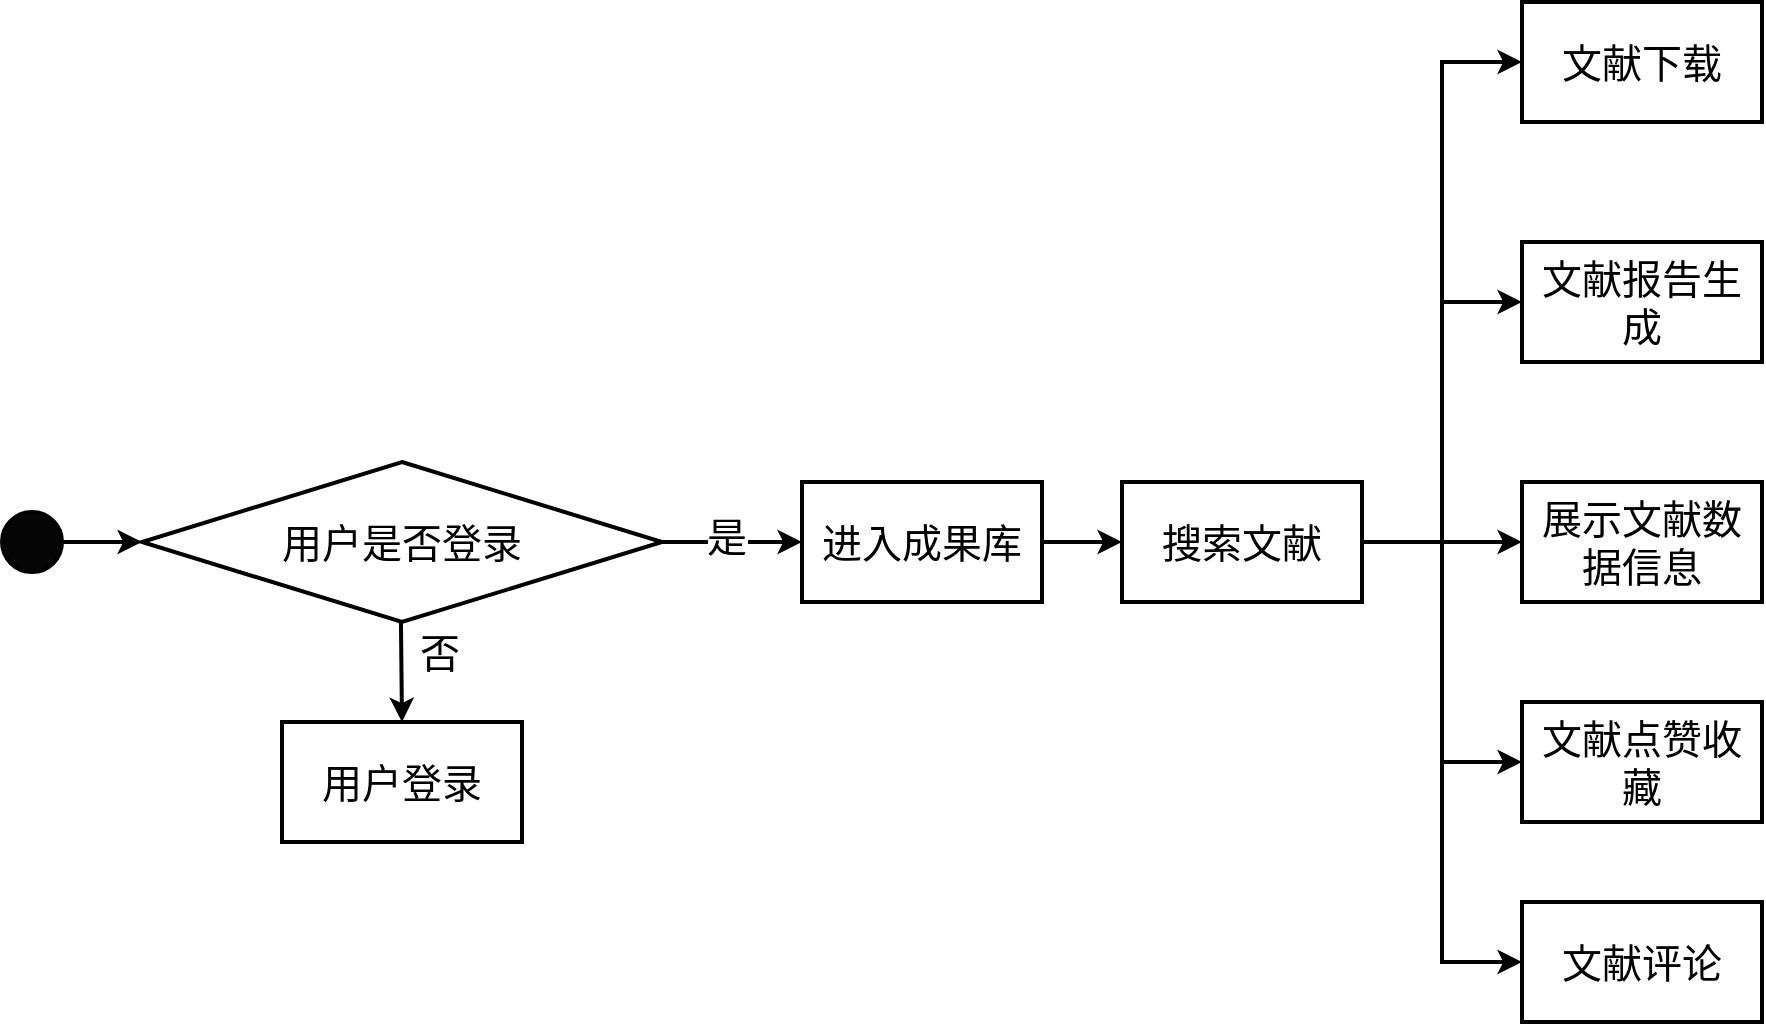 <mxfile version="24.1.0" type="github">
  <diagram id="6a731a19-8d31-9384-78a2-239565b7b9f0" name="Page-1">
    <mxGraphModel dx="1351" dy="961" grid="1" gridSize="10" guides="1" tooltips="1" connect="1" arrows="1" fold="1" page="1" pageScale="1" pageWidth="1169" pageHeight="827" background="none" math="0" shadow="0">
      <root>
        <mxCell id="0" />
        <mxCell id="1" parent="0" />
        <mxCell id="Czdzf8e4lVpKLZLVUdao-55" value="" style="ellipse;whiteSpace=wrap;html=1;aspect=fixed;fillColor=#050505;strokeWidth=2;fontSize=20;" parent="1" vertex="1">
          <mxGeometry x="20" y="405" width="30" height="30" as="geometry" />
        </mxCell>
        <mxCell id="DPX-u-iokIQotS6Z7NxS-8" style="edgeStyle=orthogonalEdgeStyle;rounded=0;orthogonalLoop=1;jettySize=auto;html=1;exitX=1;exitY=0.5;exitDx=0;exitDy=0;entryX=0;entryY=0.5;entryDx=0;entryDy=0;strokeWidth=2;fontSize=20;" edge="1" parent="1" source="Czdzf8e4lVpKLZLVUdao-56" target="DPX-u-iokIQotS6Z7NxS-1">
          <mxGeometry relative="1" as="geometry" />
        </mxCell>
        <mxCell id="DPX-u-iokIQotS6Z7NxS-15" value="&lt;font style=&quot;font-size: 20px;&quot;&gt;是&lt;/font&gt;" style="edgeLabel;html=1;align=center;verticalAlign=middle;resizable=0;points=[];" vertex="1" connectable="0" parent="DPX-u-iokIQotS6Z7NxS-8">
          <mxGeometry x="-0.076" y="3" relative="1" as="geometry">
            <mxPoint x="-1" as="offset" />
          </mxGeometry>
        </mxCell>
        <mxCell id="Czdzf8e4lVpKLZLVUdao-56" value="&lt;font style=&quot;font-size: 20px;&quot;&gt;用户是否登录&lt;/font&gt;" style="rhombus;whiteSpace=wrap;html=1;strokeWidth=2;fontSize=20;" parent="1" vertex="1">
          <mxGeometry x="90" y="380" width="260" height="80" as="geometry" />
        </mxCell>
        <mxCell id="Czdzf8e4lVpKLZLVUdao-57" value="" style="group;strokeWidth=2;fontSize=20;" parent="1" vertex="1" connectable="0">
          <mxGeometry x="160" y="510" width="120" height="60" as="geometry" />
        </mxCell>
        <mxCell id="Czdzf8e4lVpKLZLVUdao-58" value="&lt;font style=&quot;font-size: 20px;&quot;&gt;用户登录&lt;/font&gt;" style="rounded=0;whiteSpace=wrap;html=1;strokeWidth=2;fontSize=20;" parent="Czdzf8e4lVpKLZLVUdao-57" vertex="1">
          <mxGeometry width="120" height="60" as="geometry" />
        </mxCell>
        <mxCell id="Czdzf8e4lVpKLZLVUdao-59" value="" style="endArrow=classic;html=1;rounded=0;entryX=0.5;entryY=0;entryDx=0;entryDy=0;strokeWidth=2;fontSize=20;" parent="1" target="Czdzf8e4lVpKLZLVUdao-58" edge="1">
          <mxGeometry width="50" height="50" relative="1" as="geometry">
            <mxPoint x="219.47" y="460" as="sourcePoint" />
            <mxPoint x="559.47" y="620" as="targetPoint" />
          </mxGeometry>
        </mxCell>
        <mxCell id="Czdzf8e4lVpKLZLVUdao-60" value="&lt;font style=&quot;font-size: 20px;&quot;&gt;否&lt;/font&gt;" style="text;html=1;align=center;verticalAlign=middle;whiteSpace=wrap;rounded=0;strokeWidth=2;fontSize=20;" parent="1" vertex="1">
          <mxGeometry x="209.47" y="460" width="60" height="30" as="geometry" />
        </mxCell>
        <mxCell id="Czdzf8e4lVpKLZLVUdao-61" value="" style="endArrow=classic;html=1;rounded=0;exitX=1;exitY=0.5;exitDx=0;exitDy=0;entryX=0;entryY=0.5;entryDx=0;entryDy=0;strokeWidth=2;fontSize=20;" parent="1" source="Czdzf8e4lVpKLZLVUdao-55" target="Czdzf8e4lVpKLZLVUdao-56" edge="1">
          <mxGeometry width="50" height="50" relative="1" as="geometry">
            <mxPoint x="360" y="570" as="sourcePoint" />
            <mxPoint x="410" y="520" as="targetPoint" />
          </mxGeometry>
        </mxCell>
        <mxCell id="DPX-u-iokIQotS6Z7NxS-9" style="edgeStyle=orthogonalEdgeStyle;rounded=0;orthogonalLoop=1;jettySize=auto;html=1;exitX=1;exitY=0.5;exitDx=0;exitDy=0;entryX=0;entryY=0.5;entryDx=0;entryDy=0;strokeWidth=2;fontSize=20;" edge="1" parent="1" source="DPX-u-iokIQotS6Z7NxS-1" target="DPX-u-iokIQotS6Z7NxS-3">
          <mxGeometry relative="1" as="geometry" />
        </mxCell>
        <mxCell id="DPX-u-iokIQotS6Z7NxS-1" value="进入成果库" style="rounded=0;whiteSpace=wrap;html=1;strokeWidth=2;fontSize=20;" vertex="1" parent="1">
          <mxGeometry x="420" y="390" width="120" height="60" as="geometry" />
        </mxCell>
        <mxCell id="DPX-u-iokIQotS6Z7NxS-2" value="展示文献数据信息" style="rounded=0;whiteSpace=wrap;html=1;strokeWidth=2;fontSize=20;" vertex="1" parent="1">
          <mxGeometry x="780" y="390" width="120" height="60" as="geometry" />
        </mxCell>
        <mxCell id="DPX-u-iokIQotS6Z7NxS-10" style="edgeStyle=orthogonalEdgeStyle;rounded=0;orthogonalLoop=1;jettySize=auto;html=1;exitX=1;exitY=0.5;exitDx=0;exitDy=0;entryX=0;entryY=0.5;entryDx=0;entryDy=0;strokeWidth=2;fontSize=20;" edge="1" parent="1" source="DPX-u-iokIQotS6Z7NxS-3" target="DPX-u-iokIQotS6Z7NxS-2">
          <mxGeometry relative="1" as="geometry" />
        </mxCell>
        <mxCell id="DPX-u-iokIQotS6Z7NxS-11" style="edgeStyle=orthogonalEdgeStyle;rounded=0;orthogonalLoop=1;jettySize=auto;html=1;exitX=1;exitY=0.5;exitDx=0;exitDy=0;entryX=0;entryY=0.5;entryDx=0;entryDy=0;strokeWidth=2;fontSize=20;" edge="1" parent="1" source="DPX-u-iokIQotS6Z7NxS-3" target="DPX-u-iokIQotS6Z7NxS-5">
          <mxGeometry relative="1" as="geometry" />
        </mxCell>
        <mxCell id="DPX-u-iokIQotS6Z7NxS-12" style="edgeStyle=orthogonalEdgeStyle;rounded=0;orthogonalLoop=1;jettySize=auto;html=1;exitX=1;exitY=0.5;exitDx=0;exitDy=0;entryX=0;entryY=0.5;entryDx=0;entryDy=0;strokeWidth=2;fontSize=20;" edge="1" parent="1" source="DPX-u-iokIQotS6Z7NxS-3" target="DPX-u-iokIQotS6Z7NxS-7">
          <mxGeometry relative="1" as="geometry" />
        </mxCell>
        <mxCell id="DPX-u-iokIQotS6Z7NxS-13" style="edgeStyle=orthogonalEdgeStyle;rounded=0;orthogonalLoop=1;jettySize=auto;html=1;exitX=1;exitY=0.5;exitDx=0;exitDy=0;entryX=0;entryY=0.5;entryDx=0;entryDy=0;strokeWidth=2;fontSize=20;" edge="1" parent="1" source="DPX-u-iokIQotS6Z7NxS-3" target="DPX-u-iokIQotS6Z7NxS-4">
          <mxGeometry relative="1" as="geometry" />
        </mxCell>
        <mxCell id="DPX-u-iokIQotS6Z7NxS-14" style="edgeStyle=orthogonalEdgeStyle;rounded=0;orthogonalLoop=1;jettySize=auto;html=1;exitX=1;exitY=0.5;exitDx=0;exitDy=0;entryX=0;entryY=0.5;entryDx=0;entryDy=0;strokeWidth=2;fontSize=20;" edge="1" parent="1" source="DPX-u-iokIQotS6Z7NxS-3" target="DPX-u-iokIQotS6Z7NxS-6">
          <mxGeometry relative="1" as="geometry" />
        </mxCell>
        <mxCell id="DPX-u-iokIQotS6Z7NxS-3" value="搜索文献" style="rounded=0;whiteSpace=wrap;html=1;strokeWidth=2;fontSize=20;" vertex="1" parent="1">
          <mxGeometry x="580" y="390" width="120" height="60" as="geometry" />
        </mxCell>
        <mxCell id="DPX-u-iokIQotS6Z7NxS-4" value="文献报告生成" style="rounded=0;whiteSpace=wrap;html=1;strokeWidth=2;fontSize=20;" vertex="1" parent="1">
          <mxGeometry x="780" y="270" width="120" height="60" as="geometry" />
        </mxCell>
        <mxCell id="DPX-u-iokIQotS6Z7NxS-5" value="文献下载" style="rounded=0;whiteSpace=wrap;html=1;strokeWidth=2;fontSize=20;" vertex="1" parent="1">
          <mxGeometry x="780" y="150" width="120" height="60" as="geometry" />
        </mxCell>
        <mxCell id="DPX-u-iokIQotS6Z7NxS-6" value="文献点赞收藏" style="rounded=0;whiteSpace=wrap;html=1;strokeWidth=2;fontSize=20;" vertex="1" parent="1">
          <mxGeometry x="780" y="500" width="120" height="60" as="geometry" />
        </mxCell>
        <mxCell id="DPX-u-iokIQotS6Z7NxS-7" value="文献评论" style="rounded=0;whiteSpace=wrap;html=1;strokeWidth=2;fontSize=20;" vertex="1" parent="1">
          <mxGeometry x="780" y="600" width="120" height="60" as="geometry" />
        </mxCell>
      </root>
    </mxGraphModel>
  </diagram>
</mxfile>
